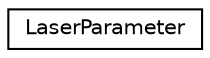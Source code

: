 digraph "Graphical Class Hierarchy"
{
 // LATEX_PDF_SIZE
  edge [fontname="Helvetica",fontsize="10",labelfontname="Helvetica",labelfontsize="10"];
  node [fontname="Helvetica",fontsize="10",shape=record];
  rankdir="LR";
  Node0 [label="LaserParameter",height=0.2,width=0.4,color="black", fillcolor="white", style="filled",URL="$structLaserParameter.html",tooltip="The LaserParameter struct."];
}
